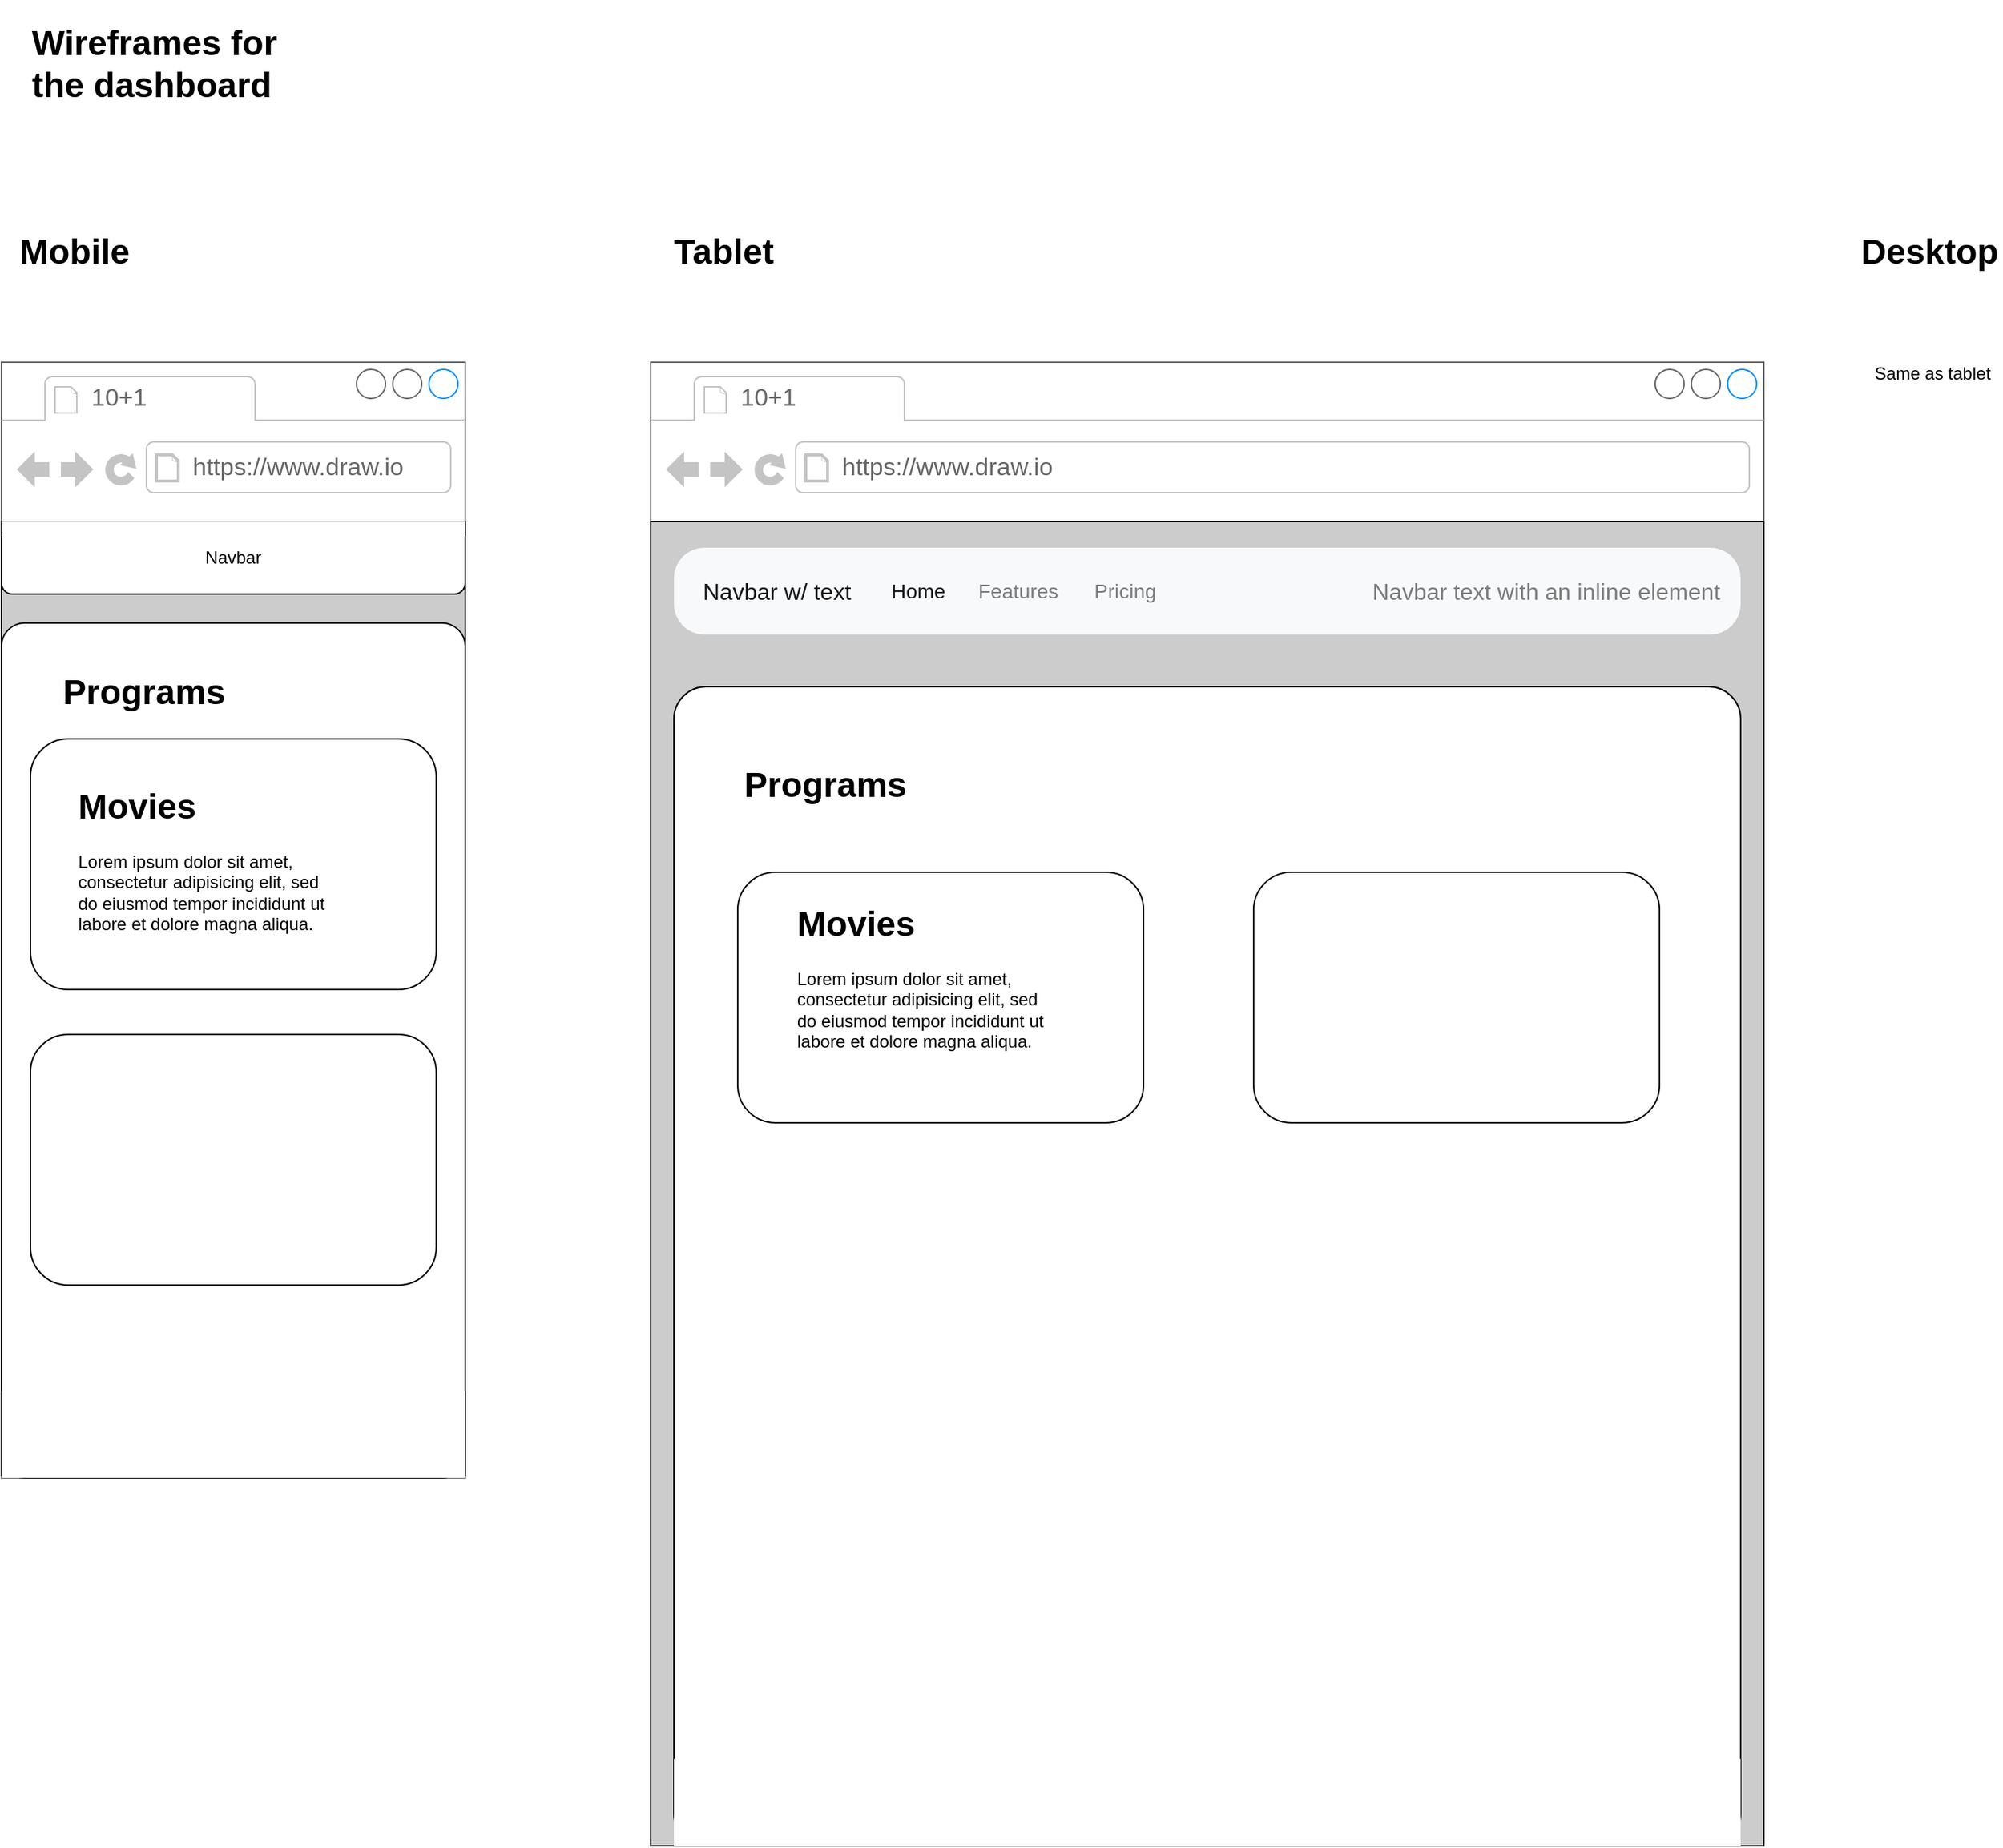 <mxfile>
    <diagram id="5I8NkqaSvjhFcNJhnUmx" name="Page-1">
        <mxGraphModel dx="2274" dy="961" grid="1" gridSize="16" guides="1" tooltips="1" connect="1" arrows="1" fold="1" page="1" pageScale="1" pageWidth="2500" pageHeight="4000" math="0" shadow="0">
            <root>
                <mxCell id="0"/>
                <mxCell id="1" parent="0"/>
                <mxCell id="2" value="" style="strokeWidth=1;shadow=0;dashed=0;align=center;html=1;shape=mxgraph.mockup.containers.browserWindow;rSize=0;strokeColor=#666666;strokeColor2=#008cff;strokeColor3=#c4c4c4;mainText=,;recursiveResize=0;" vertex="1" parent="1">
                    <mxGeometry x="64" y="320" width="320" height="770" as="geometry"/>
                </mxCell>
                <mxCell id="5" value="" style="rounded=0;whiteSpace=wrap;html=1;fillColor=#CCCCCC;" vertex="1" parent="2">
                    <mxGeometry y="110" width="320" height="658" as="geometry"/>
                </mxCell>
                <mxCell id="35" value="Navbar" style="rounded=1;whiteSpace=wrap;html=1;" vertex="1" parent="2">
                    <mxGeometry y="110" width="320" height="50" as="geometry"/>
                </mxCell>
                <mxCell id="3" value="10+1" style="strokeWidth=1;shadow=0;dashed=0;align=center;html=1;shape=mxgraph.mockup.containers.anchor;fontSize=17;fontColor=#666666;align=left;" vertex="1" parent="2">
                    <mxGeometry x="60" y="12" width="110" height="26" as="geometry"/>
                </mxCell>
                <mxCell id="4" value="https://www.draw.io" style="strokeWidth=1;shadow=0;dashed=0;align=center;html=1;shape=mxgraph.mockup.containers.anchor;rSize=0;fontSize=17;fontColor=#666666;align=left;" vertex="1" parent="2">
                    <mxGeometry x="130" y="60" width="250" height="26" as="geometry"/>
                </mxCell>
                <mxCell id="36" value="" style="rounded=0;whiteSpace=wrap;html=1;strokeColor=none;" vertex="1" parent="2">
                    <mxGeometry y="110" width="320" height="10" as="geometry"/>
                </mxCell>
                <mxCell id="37" value="" style="rounded=1;whiteSpace=wrap;html=1;arcSize=5;" vertex="1" parent="2">
                    <mxGeometry y="180" width="320" height="590" as="geometry"/>
                </mxCell>
                <mxCell id="38" value="" style="rounded=0;whiteSpace=wrap;html=1;strokeColor=none;" vertex="1" parent="2">
                    <mxGeometry y="710" width="320" height="60" as="geometry"/>
                </mxCell>
                <mxCell id="40" value="Programs" style="text;strokeColor=none;fillColor=none;html=1;fontSize=24;fontStyle=1;verticalAlign=middle;align=center;" vertex="1" parent="2">
                    <mxGeometry x="48" y="208" width="100" height="40" as="geometry"/>
                </mxCell>
                <mxCell id="41" style="edgeStyle=orthogonalEdgeStyle;rounded=0;orthogonalLoop=1;jettySize=auto;html=1;exitX=0.5;exitY=1;exitDx=0;exitDy=0;" edge="1" parent="2" source="40" target="40">
                    <mxGeometry relative="1" as="geometry"/>
                </mxCell>
                <mxCell id="42" value="" style="rounded=1;whiteSpace=wrap;html=1;" vertex="1" parent="2">
                    <mxGeometry x="20" y="260" width="280" height="173" as="geometry"/>
                </mxCell>
                <mxCell id="55" value="" style="rounded=1;whiteSpace=wrap;html=1;" vertex="1" parent="2">
                    <mxGeometry x="20" y="464" width="280" height="173" as="geometry"/>
                </mxCell>
                <mxCell id="57" value="&lt;h1&gt;Movies&lt;/h1&gt;&lt;p&gt;Lorem ipsum dolor sit amet, consectetur adipisicing elit, sed do eiusmod tempor incididunt ut labore et dolore magna aliqua.&lt;/p&gt;" style="text;html=1;strokeColor=none;fillColor=none;spacing=5;spacingTop=-20;whiteSpace=wrap;overflow=hidden;rounded=0;" vertex="1" parent="2">
                    <mxGeometry x="48" y="287" width="190" height="120" as="geometry"/>
                </mxCell>
                <mxCell id="9" value="&lt;h1&gt;Wireframes for the dashboard&lt;/h1&gt;" style="text;html=1;strokeColor=none;fillColor=none;spacing=5;spacingTop=-20;whiteSpace=wrap;overflow=hidden;rounded=0;" vertex="1" parent="1">
                    <mxGeometry x="80" y="80" width="190" height="120" as="geometry"/>
                </mxCell>
                <mxCell id="10" value="Mobile" style="text;strokeColor=none;fillColor=none;html=1;fontSize=24;fontStyle=1;verticalAlign=middle;align=center;" vertex="1" parent="1">
                    <mxGeometry x="64" y="224" width="100" height="40" as="geometry"/>
                </mxCell>
                <mxCell id="13" value="" style="strokeWidth=1;shadow=0;dashed=0;align=center;html=1;shape=mxgraph.mockup.containers.browserWindow;rSize=0;strokeColor=#666666;strokeColor2=#008cff;strokeColor3=#c4c4c4;mainText=,;recursiveResize=0;" vertex="1" parent="1">
                    <mxGeometry x="512" y="320" width="768" height="1024" as="geometry"/>
                </mxCell>
                <mxCell id="14" value="10+1" style="strokeWidth=1;shadow=0;dashed=0;align=center;html=1;shape=mxgraph.mockup.containers.anchor;fontSize=17;fontColor=#666666;align=left;" vertex="1" parent="13">
                    <mxGeometry x="60" y="12" width="110" height="26" as="geometry"/>
                </mxCell>
                <mxCell id="15" value="https://www.draw.io" style="strokeWidth=1;shadow=0;dashed=0;align=center;html=1;shape=mxgraph.mockup.containers.anchor;rSize=0;fontSize=17;fontColor=#666666;align=left;" vertex="1" parent="13">
                    <mxGeometry x="130" y="60" width="250" height="26" as="geometry"/>
                </mxCell>
                <mxCell id="16" value="" style="rounded=0;whiteSpace=wrap;html=1;fillColor=#CCCCCC;" vertex="1" parent="13">
                    <mxGeometry y="110" width="768" height="914" as="geometry"/>
                </mxCell>
                <mxCell id="58" value="Navbar text with an inline element" style="html=1;shadow=0;dashed=0;fillColor=#F8F9FA;strokeColor=none;fontSize=16;fontColor=#7C7C7D;align=right;spacing=15;rounded=1;arcSize=35;" vertex="1" parent="13">
                    <mxGeometry x="16" y="128" width="736" height="60" as="geometry"/>
                </mxCell>
                <mxCell id="59" value="Navbar w/ text" style="strokeColor=none;html=1;whiteSpace=wrap;fillColor=none;fontColor=#181819;align=left;fontSize=16;spacing=10;" vertex="1" parent="58">
                    <mxGeometry width="130" height="40" relative="1" as="geometry">
                        <mxPoint x="10" y="10" as="offset"/>
                    </mxGeometry>
                </mxCell>
                <mxCell id="60" value="Home" style="strokeColor=none;html=1;whiteSpace=wrap;fillColor=none;fontColor=#181819;align=left;fontSize=14;spacing=10;" vertex="1" parent="58">
                    <mxGeometry width="60" height="40" relative="1" as="geometry">
                        <mxPoint x="140" y="10" as="offset"/>
                    </mxGeometry>
                </mxCell>
                <mxCell id="61" value="Features" style="strokeColor=none;html=1;whiteSpace=wrap;fillColor=none;fontColor=#7C7C7D;align=left;fontSize=14;spacing=10;" vertex="1" parent="58">
                    <mxGeometry width="80" height="40" relative="1" as="geometry">
                        <mxPoint x="200" y="10" as="offset"/>
                    </mxGeometry>
                </mxCell>
                <mxCell id="62" value="Pricing" style="strokeColor=none;html=1;whiteSpace=wrap;fillColor=none;fontColor=#7C7C7D;align=left;fontSize=14;spacing=10;" vertex="1" parent="58">
                    <mxGeometry width="60" height="40" relative="1" as="geometry">
                        <mxPoint x="280" y="10" as="offset"/>
                    </mxGeometry>
                </mxCell>
                <mxCell id="63" value="" style="rounded=1;whiteSpace=wrap;html=1;arcSize=3;" vertex="1" parent="13">
                    <mxGeometry x="16" y="224" width="736" height="800" as="geometry"/>
                </mxCell>
                <mxCell id="64" value="" style="rounded=0;whiteSpace=wrap;html=1;strokeColor=none;" vertex="1" parent="13">
                    <mxGeometry x="16" y="964" width="736" height="60" as="geometry"/>
                </mxCell>
                <mxCell id="78" value="Programs" style="text;strokeColor=none;fillColor=none;html=1;fontSize=24;fontStyle=1;verticalAlign=middle;align=center;" vertex="1" parent="13">
                    <mxGeometry x="70" y="272" width="100" height="40" as="geometry"/>
                </mxCell>
                <mxCell id="92" value="" style="rounded=1;whiteSpace=wrap;html=1;aspect=fixed;" vertex="1" parent="13">
                    <mxGeometry x="60" y="352" width="280" height="173" as="geometry"/>
                </mxCell>
                <mxCell id="106" value="" style="rounded=1;whiteSpace=wrap;html=1;aspect=fixed;" vertex="1" parent="13">
                    <mxGeometry x="416" y="352" width="280" height="173" as="geometry"/>
                </mxCell>
                <mxCell id="120" value="&lt;h1&gt;Movies&lt;/h1&gt;&lt;p&gt;Lorem ipsum dolor sit amet, consectetur adipisicing elit, sed do eiusmod tempor incididunt ut labore et dolore magna aliqua.&lt;/p&gt;" style="text;html=1;strokeColor=none;fillColor=none;spacing=5;spacingTop=-20;whiteSpace=wrap;overflow=hidden;rounded=0;" vertex="1" parent="13">
                    <mxGeometry x="96" y="368" width="190" height="120" as="geometry"/>
                </mxCell>
                <mxCell id="24" value="Tablet" style="text;strokeColor=none;fillColor=none;html=1;fontSize=24;fontStyle=1;verticalAlign=middle;align=center;" vertex="1" parent="1">
                    <mxGeometry x="512" y="224" width="100" height="40" as="geometry"/>
                </mxCell>
                <mxCell id="25" value="Desktop" style="text;strokeColor=none;fillColor=none;html=1;fontSize=24;fontStyle=1;verticalAlign=middle;align=center;" vertex="1" parent="1">
                    <mxGeometry x="1344" y="224" width="100" height="40" as="geometry"/>
                </mxCell>
                <mxCell id="26" value="Same as tablet" style="text;html=1;align=center;verticalAlign=middle;resizable=0;points=[];autosize=1;" vertex="1" parent="1">
                    <mxGeometry x="1348" y="320" width="96" height="16" as="geometry"/>
                </mxCell>
            </root>
        </mxGraphModel>
    </diagram>
</mxfile>